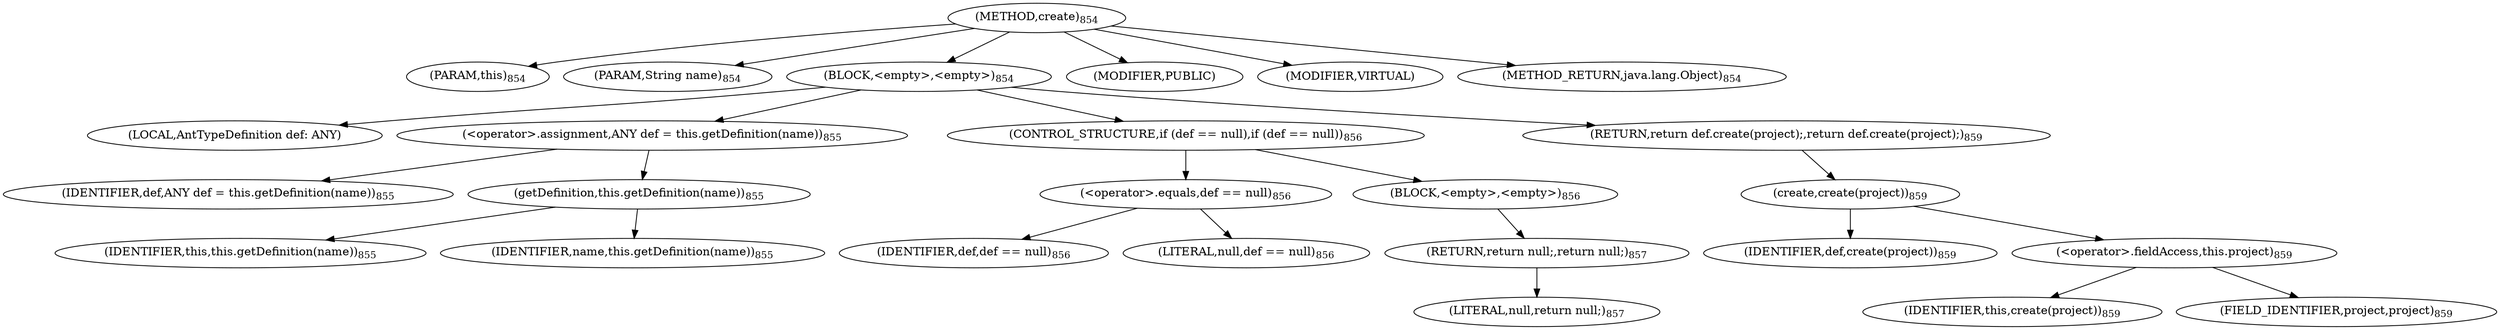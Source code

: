 digraph "create" {  
"1802" [label = <(METHOD,create)<SUB>854</SUB>> ]
"71" [label = <(PARAM,this)<SUB>854</SUB>> ]
"1803" [label = <(PARAM,String name)<SUB>854</SUB>> ]
"1804" [label = <(BLOCK,&lt;empty&gt;,&lt;empty&gt;)<SUB>854</SUB>> ]
"1805" [label = <(LOCAL,AntTypeDefinition def: ANY)> ]
"1806" [label = <(&lt;operator&gt;.assignment,ANY def = this.getDefinition(name))<SUB>855</SUB>> ]
"1807" [label = <(IDENTIFIER,def,ANY def = this.getDefinition(name))<SUB>855</SUB>> ]
"1808" [label = <(getDefinition,this.getDefinition(name))<SUB>855</SUB>> ]
"70" [label = <(IDENTIFIER,this,this.getDefinition(name))<SUB>855</SUB>> ]
"1809" [label = <(IDENTIFIER,name,this.getDefinition(name))<SUB>855</SUB>> ]
"1810" [label = <(CONTROL_STRUCTURE,if (def == null),if (def == null))<SUB>856</SUB>> ]
"1811" [label = <(&lt;operator&gt;.equals,def == null)<SUB>856</SUB>> ]
"1812" [label = <(IDENTIFIER,def,def == null)<SUB>856</SUB>> ]
"1813" [label = <(LITERAL,null,def == null)<SUB>856</SUB>> ]
"1814" [label = <(BLOCK,&lt;empty&gt;,&lt;empty&gt;)<SUB>856</SUB>> ]
"1815" [label = <(RETURN,return null;,return null;)<SUB>857</SUB>> ]
"1816" [label = <(LITERAL,null,return null;)<SUB>857</SUB>> ]
"1817" [label = <(RETURN,return def.create(project);,return def.create(project);)<SUB>859</SUB>> ]
"1818" [label = <(create,create(project))<SUB>859</SUB>> ]
"1819" [label = <(IDENTIFIER,def,create(project))<SUB>859</SUB>> ]
"1820" [label = <(&lt;operator&gt;.fieldAccess,this.project)<SUB>859</SUB>> ]
"1821" [label = <(IDENTIFIER,this,create(project))<SUB>859</SUB>> ]
"1822" [label = <(FIELD_IDENTIFIER,project,project)<SUB>859</SUB>> ]
"1823" [label = <(MODIFIER,PUBLIC)> ]
"1824" [label = <(MODIFIER,VIRTUAL)> ]
"1825" [label = <(METHOD_RETURN,java.lang.Object)<SUB>854</SUB>> ]
  "1802" -> "71" 
  "1802" -> "1803" 
  "1802" -> "1804" 
  "1802" -> "1823" 
  "1802" -> "1824" 
  "1802" -> "1825" 
  "1804" -> "1805" 
  "1804" -> "1806" 
  "1804" -> "1810" 
  "1804" -> "1817" 
  "1806" -> "1807" 
  "1806" -> "1808" 
  "1808" -> "70" 
  "1808" -> "1809" 
  "1810" -> "1811" 
  "1810" -> "1814" 
  "1811" -> "1812" 
  "1811" -> "1813" 
  "1814" -> "1815" 
  "1815" -> "1816" 
  "1817" -> "1818" 
  "1818" -> "1819" 
  "1818" -> "1820" 
  "1820" -> "1821" 
  "1820" -> "1822" 
}
